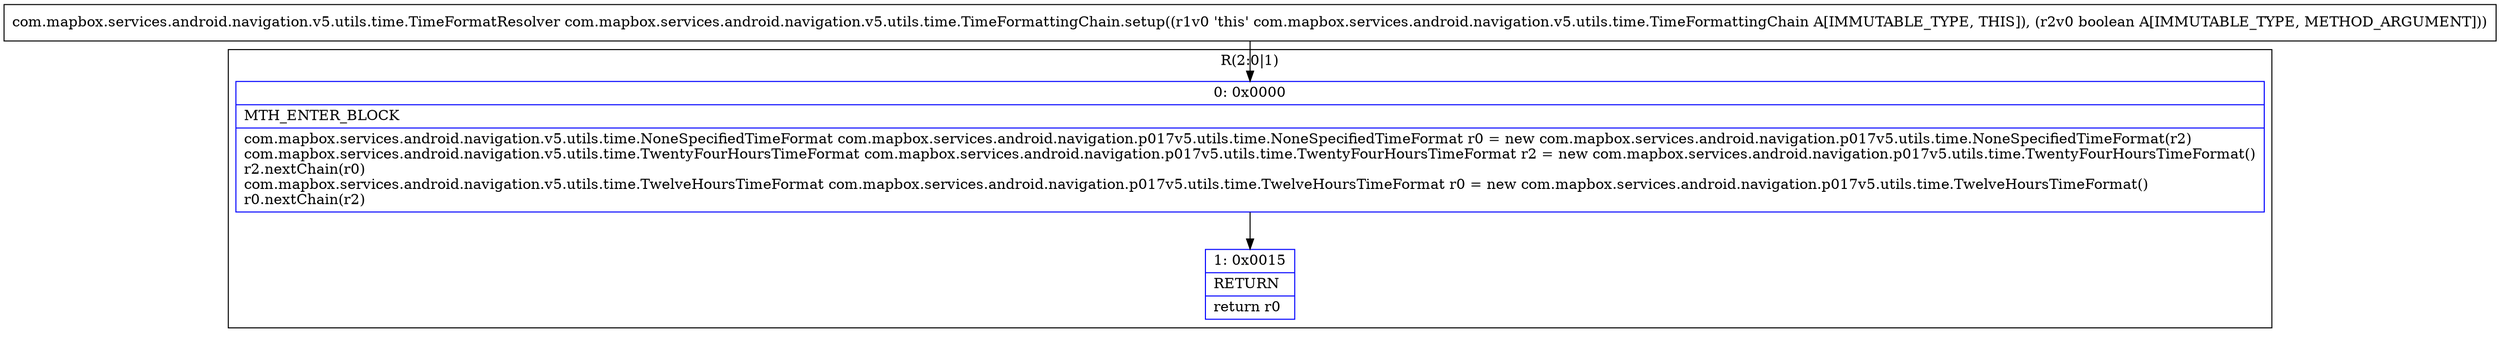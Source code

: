 digraph "CFG forcom.mapbox.services.android.navigation.v5.utils.time.TimeFormattingChain.setup(Z)Lcom\/mapbox\/services\/android\/navigation\/v5\/utils\/time\/TimeFormatResolver;" {
subgraph cluster_Region_2124390222 {
label = "R(2:0|1)";
node [shape=record,color=blue];
Node_0 [shape=record,label="{0\:\ 0x0000|MTH_ENTER_BLOCK\l|com.mapbox.services.android.navigation.v5.utils.time.NoneSpecifiedTimeFormat com.mapbox.services.android.navigation.p017v5.utils.time.NoneSpecifiedTimeFormat r0 = new com.mapbox.services.android.navigation.p017v5.utils.time.NoneSpecifiedTimeFormat(r2)\lcom.mapbox.services.android.navigation.v5.utils.time.TwentyFourHoursTimeFormat com.mapbox.services.android.navigation.p017v5.utils.time.TwentyFourHoursTimeFormat r2 = new com.mapbox.services.android.navigation.p017v5.utils.time.TwentyFourHoursTimeFormat()\lr2.nextChain(r0)\lcom.mapbox.services.android.navigation.v5.utils.time.TwelveHoursTimeFormat com.mapbox.services.android.navigation.p017v5.utils.time.TwelveHoursTimeFormat r0 = new com.mapbox.services.android.navigation.p017v5.utils.time.TwelveHoursTimeFormat()\lr0.nextChain(r2)\l}"];
Node_1 [shape=record,label="{1\:\ 0x0015|RETURN\l|return r0\l}"];
}
MethodNode[shape=record,label="{com.mapbox.services.android.navigation.v5.utils.time.TimeFormatResolver com.mapbox.services.android.navigation.v5.utils.time.TimeFormattingChain.setup((r1v0 'this' com.mapbox.services.android.navigation.v5.utils.time.TimeFormattingChain A[IMMUTABLE_TYPE, THIS]), (r2v0 boolean A[IMMUTABLE_TYPE, METHOD_ARGUMENT])) }"];
MethodNode -> Node_0;
Node_0 -> Node_1;
}

